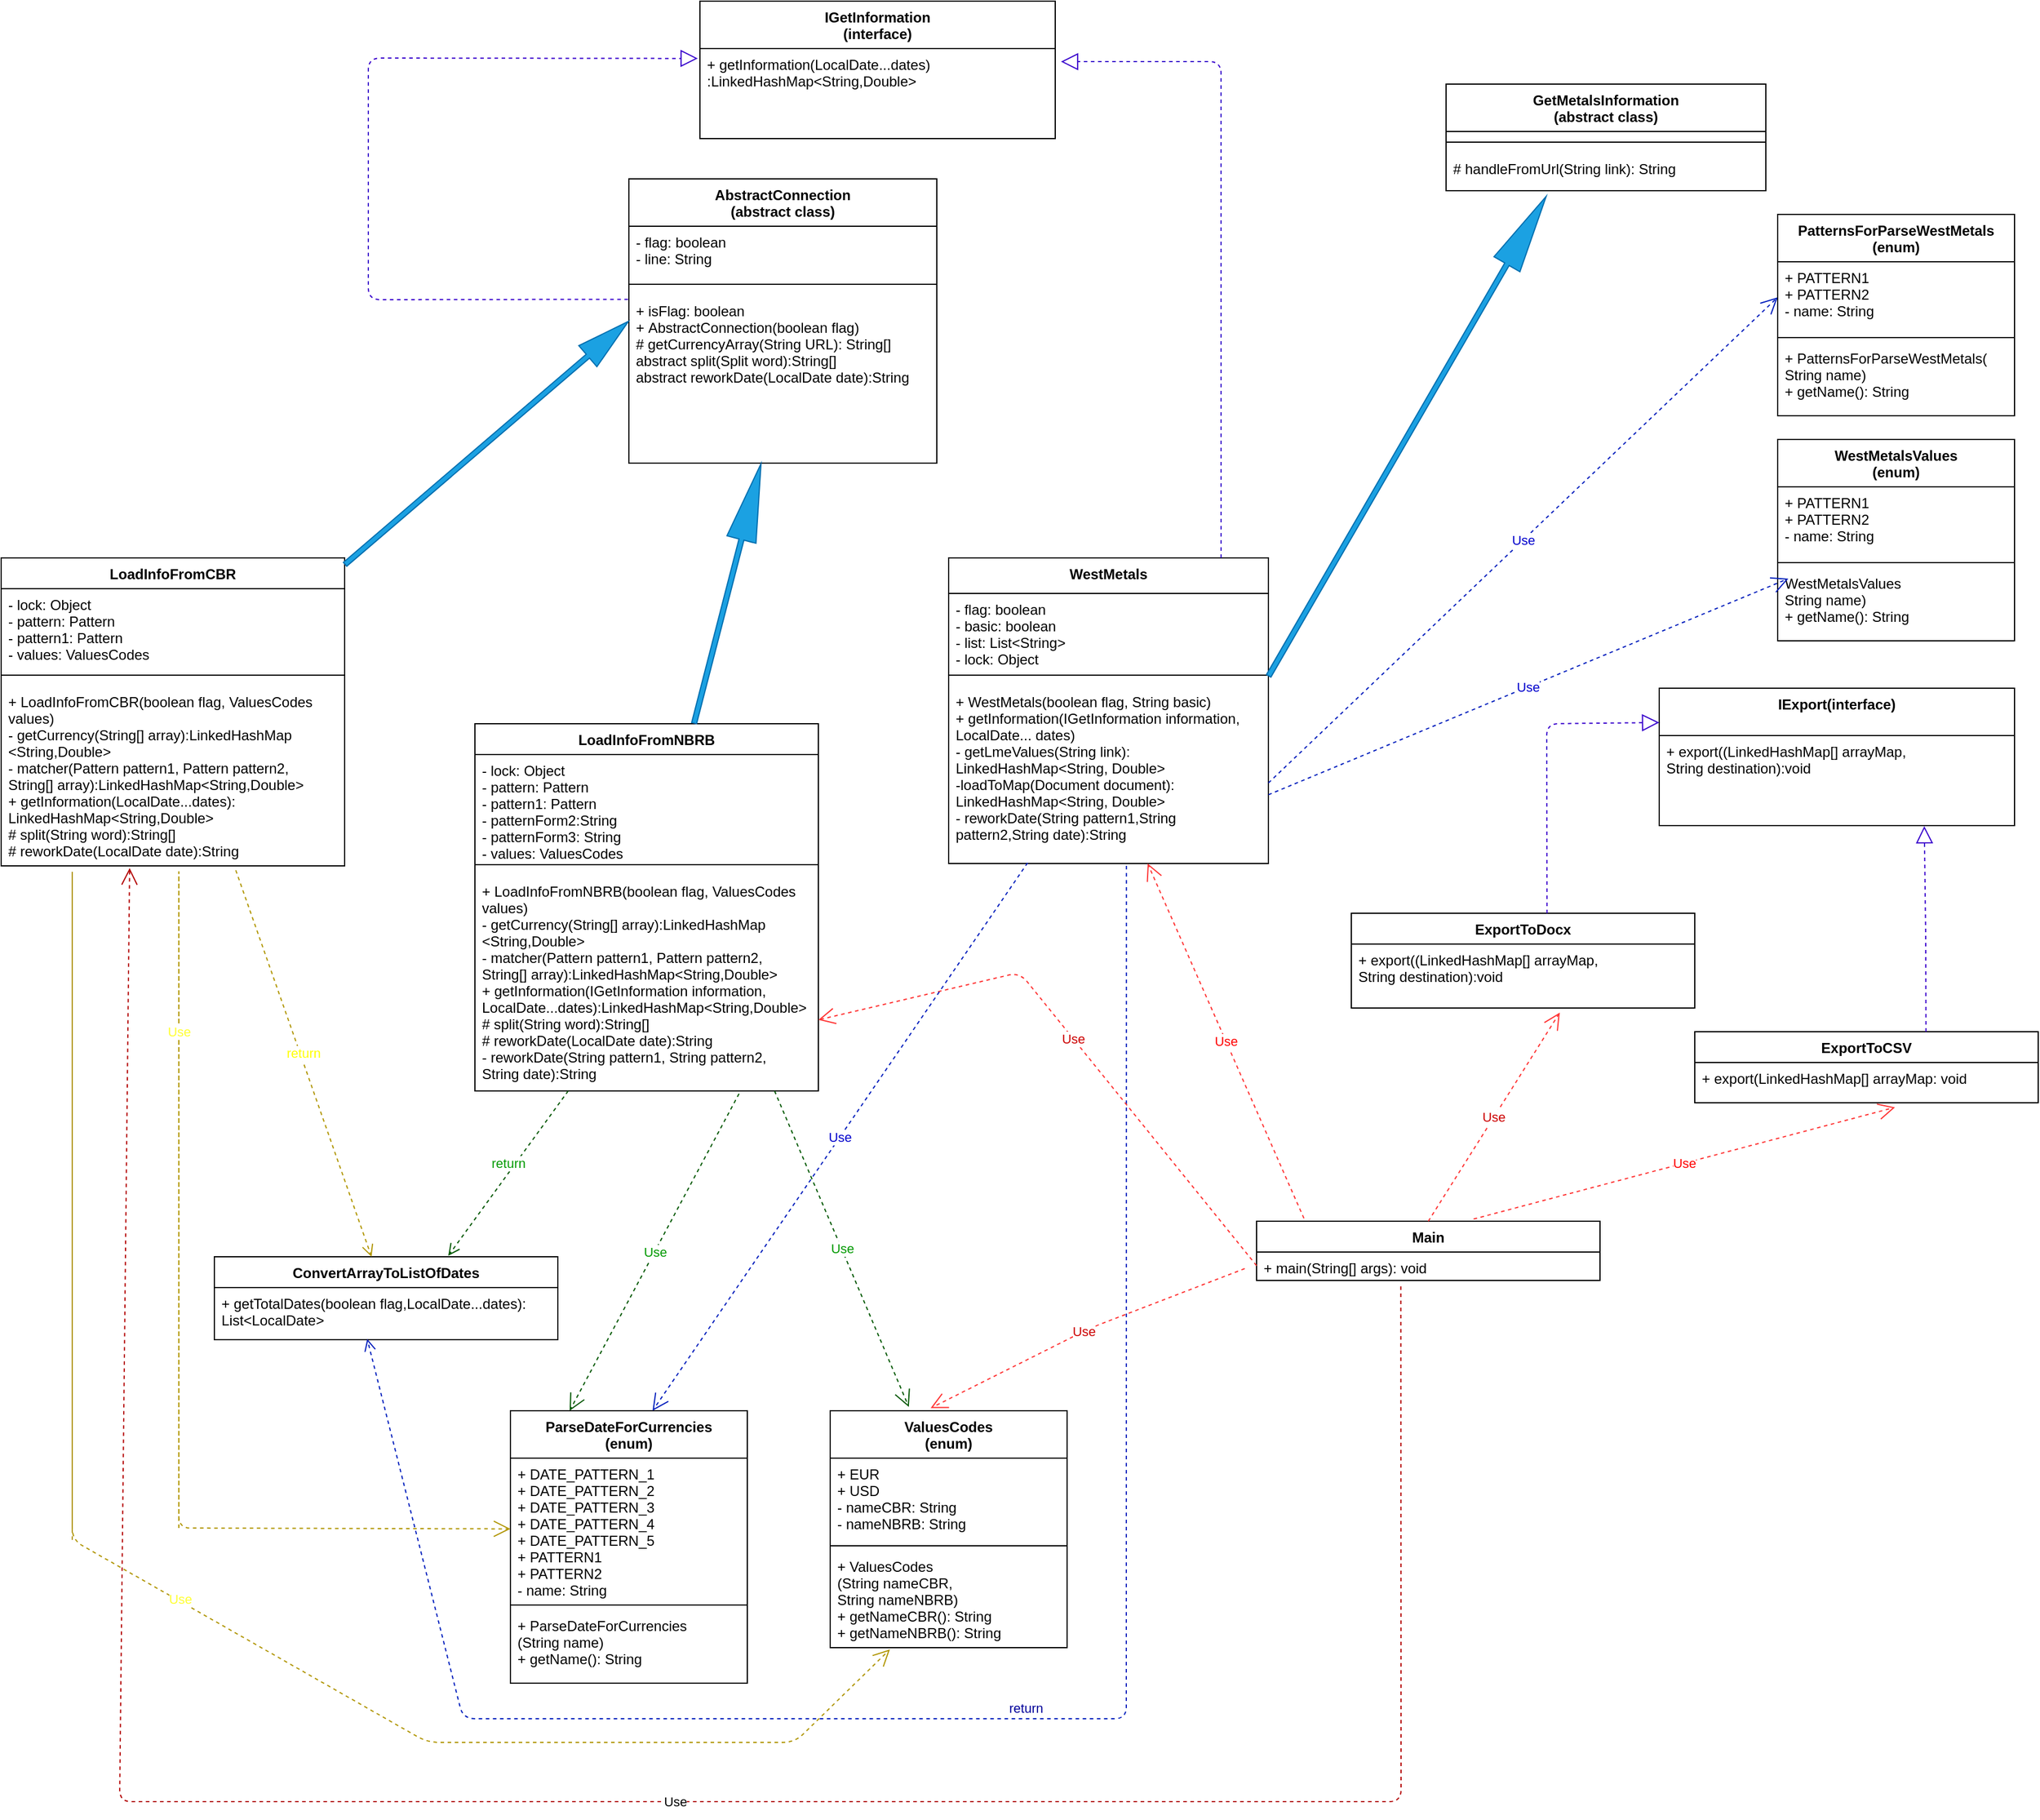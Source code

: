 <mxfile version="14.1.2" type="github">
  <diagram id="C5RBs43oDa-KdzZeNtuy" name="Page-1">
    <mxGraphModel dx="2966" dy="1566" grid="1" gridSize="10" guides="1" tooltips="1" connect="1" arrows="1" fold="1" page="1" pageScale="1" pageWidth="2336" pageHeight="1654" math="0" shadow="0">
      <root>
        <mxCell id="WIyWlLk6GJQsqaUBKTNV-0" />
        <mxCell id="WIyWlLk6GJQsqaUBKTNV-1" parent="WIyWlLk6GJQsqaUBKTNV-0" />
        <mxCell id="CNIMvo6aaIRVUeu3jZsD-0" value="AbstractConnection&#xa;(abstract class)" style="swimlane;fontStyle=1;align=center;verticalAlign=top;childLayout=stackLayout;horizontal=1;startSize=40;horizontalStack=0;resizeParent=1;resizeParentMax=0;resizeLast=0;collapsible=1;marginBottom=0;" parent="WIyWlLk6GJQsqaUBKTNV-1" vertex="1">
          <mxGeometry x="620" y="180" width="260" height="240" as="geometry" />
        </mxCell>
        <mxCell id="CNIMvo6aaIRVUeu3jZsD-1" value="- flag: boolean&#xa;- line: String" style="text;strokeColor=none;fillColor=none;align=left;verticalAlign=top;spacingLeft=4;spacingRight=4;overflow=hidden;rotatable=0;points=[[0,0.5],[1,0.5]];portConstraint=eastwest;" parent="CNIMvo6aaIRVUeu3jZsD-0" vertex="1">
          <mxGeometry y="40" width="260" height="40" as="geometry" />
        </mxCell>
        <mxCell id="CNIMvo6aaIRVUeu3jZsD-2" value="" style="line;strokeWidth=1;fillColor=none;align=left;verticalAlign=middle;spacingTop=-1;spacingLeft=3;spacingRight=3;rotatable=0;labelPosition=right;points=[];portConstraint=eastwest;" parent="CNIMvo6aaIRVUeu3jZsD-0" vertex="1">
          <mxGeometry y="80" width="260" height="18" as="geometry" />
        </mxCell>
        <mxCell id="CNIMvo6aaIRVUeu3jZsD-3" value="+ isFlag: boolean&#xa;+ AbstractConnection(boolean flag)&#xa;# getCurrencyArray(String URL): String[]&#xa;abstract split(Split word):String[]&#xa;abstract reworkDate(LocalDate date):String" style="text;strokeColor=none;fillColor=none;align=left;verticalAlign=top;spacingLeft=4;spacingRight=4;overflow=hidden;rotatable=0;points=[[0,0.5],[1,0.5]];portConstraint=eastwest;" parent="CNIMvo6aaIRVUeu3jZsD-0" vertex="1">
          <mxGeometry y="98" width="260" height="142" as="geometry" />
        </mxCell>
        <mxCell id="CNIMvo6aaIRVUeu3jZsD-4" value="LoadInfoFromCBR" style="swimlane;fontStyle=1;align=center;verticalAlign=top;childLayout=stackLayout;horizontal=1;startSize=26;horizontalStack=0;resizeParent=1;resizeParentMax=0;resizeLast=0;collapsible=1;marginBottom=0;labelBackgroundColor=#FFFFFF;" parent="WIyWlLk6GJQsqaUBKTNV-1" vertex="1">
          <mxGeometry x="90" y="500" width="290" height="260" as="geometry" />
        </mxCell>
        <mxCell id="CNIMvo6aaIRVUeu3jZsD-5" value="- lock: Object&#xa;- pattern: Pattern&#xa;- pattern1: Pattern&#xa;- values: ValuesCodes&#xa;" style="text;strokeColor=none;fillColor=none;align=left;verticalAlign=top;spacingLeft=4;spacingRight=4;overflow=hidden;rotatable=0;points=[[0,0.5],[1,0.5]];portConstraint=eastwest;" parent="CNIMvo6aaIRVUeu3jZsD-4" vertex="1">
          <mxGeometry y="26" width="290" height="64" as="geometry" />
        </mxCell>
        <mxCell id="CNIMvo6aaIRVUeu3jZsD-6" value="" style="line;strokeWidth=1;fillColor=none;align=left;verticalAlign=middle;spacingTop=-1;spacingLeft=3;spacingRight=3;rotatable=0;labelPosition=right;points=[];portConstraint=eastwest;" parent="CNIMvo6aaIRVUeu3jZsD-4" vertex="1">
          <mxGeometry y="90" width="290" height="18" as="geometry" />
        </mxCell>
        <mxCell id="CNIMvo6aaIRVUeu3jZsD-7" value="+ LoadInfoFromCBR(boolean flag, ValuesCodes &#xa;values)&#xa;- getCurrency(String[] array):LinkedHashMap&#xa;&lt;String,Double&gt;&#xa;- matcher(Pattern pattern1, Pattern pattern2, &#xa;String[] array):LinkedHashMap&lt;String,Double&gt;&#xa;+ getInformation(LocalDate...dates):&#xa;LinkedHashMap&lt;String,Double&gt;&#xa;# split(String word):String[]&#xa;# reworkDate(LocalDate date):String" style="text;strokeColor=none;fillColor=none;align=left;verticalAlign=top;spacingLeft=4;spacingRight=4;overflow=hidden;rotatable=0;points=[[0,0.5],[1,0.5]];portConstraint=eastwest;" parent="CNIMvo6aaIRVUeu3jZsD-4" vertex="1">
          <mxGeometry y="108" width="290" height="152" as="geometry" />
        </mxCell>
        <mxCell id="CNIMvo6aaIRVUeu3jZsD-8" value="LoadInfoFromNBRB" style="swimlane;fontStyle=1;align=center;verticalAlign=top;childLayout=stackLayout;horizontal=1;startSize=26;horizontalStack=0;resizeParent=1;resizeParentMax=0;resizeLast=0;collapsible=1;marginBottom=0;labelBackgroundColor=#FFFFFF;" parent="WIyWlLk6GJQsqaUBKTNV-1" vertex="1">
          <mxGeometry x="490" y="640" width="290" height="310" as="geometry" />
        </mxCell>
        <mxCell id="CNIMvo6aaIRVUeu3jZsD-9" value="- lock: Object&#xa;- pattern: Pattern&#xa;- pattern1: Pattern&#xa;- patternForm2:String&#xa;- patternForm3: String&#xa;- values: ValuesCodes&#xa;" style="text;strokeColor=none;fillColor=none;align=left;verticalAlign=top;spacingLeft=4;spacingRight=4;overflow=hidden;rotatable=0;points=[[0,0.5],[1,0.5]];portConstraint=eastwest;" parent="CNIMvo6aaIRVUeu3jZsD-8" vertex="1">
          <mxGeometry y="26" width="290" height="84" as="geometry" />
        </mxCell>
        <mxCell id="CNIMvo6aaIRVUeu3jZsD-10" value="" style="line;strokeWidth=1;fillColor=none;align=left;verticalAlign=middle;spacingTop=-1;spacingLeft=3;spacingRight=3;rotatable=0;labelPosition=right;points=[];portConstraint=eastwest;" parent="CNIMvo6aaIRVUeu3jZsD-8" vertex="1">
          <mxGeometry y="110" width="290" height="18" as="geometry" />
        </mxCell>
        <mxCell id="CNIMvo6aaIRVUeu3jZsD-11" value="+ LoadInfoFromNBRB(boolean flag, ValuesCodes &#xa;values)&#xa;- getCurrency(String[] array):LinkedHashMap&#xa;&lt;String,Double&gt;&#xa;- matcher(Pattern pattern1, Pattern pattern2, &#xa;String[] array):LinkedHashMap&lt;String,Double&gt;&#xa;+ getInformation(IGetInformation information, &#xa;LocalDate...dates):LinkedHashMap&lt;String,Double&gt;&#xa;# split(String word):String[]&#xa;# reworkDate(LocalDate date):String&#xa;- reworkDate(String pattern1, String pattern2, &#xa;String date):String" style="text;strokeColor=none;fillColor=none;align=left;verticalAlign=top;spacingLeft=4;spacingRight=4;overflow=hidden;rotatable=0;points=[[0,0.5],[1,0.5]];portConstraint=eastwest;" parent="CNIMvo6aaIRVUeu3jZsD-8" vertex="1">
          <mxGeometry y="128" width="290" height="182" as="geometry" />
        </mxCell>
        <mxCell id="CNIMvo6aaIRVUeu3jZsD-13" value="IGetInformation&#xa;(interface)" style="swimlane;fontStyle=1;align=center;verticalAlign=top;childLayout=stackLayout;horizontal=1;startSize=40;horizontalStack=0;resizeParent=1;resizeParentMax=0;resizeLast=0;collapsible=1;marginBottom=0;labelBackgroundColor=#FFFFFF;fontColor=#000000;" parent="WIyWlLk6GJQsqaUBKTNV-1" vertex="1">
          <mxGeometry x="680" y="30" width="300" height="116" as="geometry" />
        </mxCell>
        <mxCell id="CNIMvo6aaIRVUeu3jZsD-16" value="+ getInformation(LocalDate...dates)&#xa;:LinkedHashMap&lt;String,Double&gt;" style="text;strokeColor=none;fillColor=none;align=left;verticalAlign=top;spacingLeft=4;spacingRight=4;overflow=hidden;rotatable=0;points=[[0,0.5],[1,0.5]];portConstraint=eastwest;" parent="CNIMvo6aaIRVUeu3jZsD-13" vertex="1">
          <mxGeometry y="40" width="300" height="76" as="geometry" />
        </mxCell>
        <mxCell id="CNIMvo6aaIRVUeu3jZsD-19" value="ConvertArrayToListOfDates" style="swimlane;fontStyle=1;align=center;verticalAlign=top;childLayout=stackLayout;horizontal=1;startSize=26;horizontalStack=0;resizeParent=1;resizeParentMax=0;resizeLast=0;collapsible=1;marginBottom=0;labelBackgroundColor=#FFFFFF;" parent="WIyWlLk6GJQsqaUBKTNV-1" vertex="1">
          <mxGeometry x="270" y="1090" width="290" height="70" as="geometry" />
        </mxCell>
        <mxCell id="CNIMvo6aaIRVUeu3jZsD-22" value="+ getTotalDates(boolean flag,LocalDate...dates):&#xa;List&lt;LocalDate&gt;" style="text;strokeColor=none;fillColor=none;align=left;verticalAlign=top;spacingLeft=4;spacingRight=4;overflow=hidden;rotatable=0;points=[[0,0.5],[1,0.5]];portConstraint=eastwest;" parent="CNIMvo6aaIRVUeu3jZsD-19" vertex="1">
          <mxGeometry y="26" width="290" height="44" as="geometry" />
        </mxCell>
        <mxCell id="CNIMvo6aaIRVUeu3jZsD-31" value="ParseDateForCurrencies&#xa;(enum)" style="swimlane;fontStyle=1;align=center;verticalAlign=top;childLayout=stackLayout;horizontal=1;startSize=40;horizontalStack=0;resizeParent=1;resizeParentMax=0;resizeLast=0;collapsible=1;marginBottom=0;labelBackgroundColor=#FFFFFF;fontColor=#000000;" parent="WIyWlLk6GJQsqaUBKTNV-1" vertex="1">
          <mxGeometry x="520" y="1220" width="200" height="230" as="geometry" />
        </mxCell>
        <mxCell id="CNIMvo6aaIRVUeu3jZsD-32" value="+ DATE_PATTERN_1&#xa;+ DATE_PATTERN_2&#xa;+ DATE_PATTERN_3&#xa;+ DATE_PATTERN_4&#xa;+ DATE_PATTERN_5&#xa;+ PATTERN1&#xa;+ PATTERN2&#xa;- name: String" style="text;strokeColor=none;fillColor=none;align=left;verticalAlign=top;spacingLeft=4;spacingRight=4;overflow=hidden;rotatable=0;points=[[0,0.5],[1,0.5]];portConstraint=eastwest;" parent="CNIMvo6aaIRVUeu3jZsD-31" vertex="1">
          <mxGeometry y="40" width="200" height="120" as="geometry" />
        </mxCell>
        <mxCell id="CNIMvo6aaIRVUeu3jZsD-33" value="" style="line;strokeWidth=1;fillColor=none;align=left;verticalAlign=middle;spacingTop=-1;spacingLeft=3;spacingRight=3;rotatable=0;labelPosition=right;points=[];portConstraint=eastwest;" parent="CNIMvo6aaIRVUeu3jZsD-31" vertex="1">
          <mxGeometry y="160" width="200" height="8" as="geometry" />
        </mxCell>
        <mxCell id="CNIMvo6aaIRVUeu3jZsD-34" value="+ ParseDateForCurrencies&#xa;(String name)&#xa;+ getName(): String" style="text;strokeColor=none;fillColor=none;align=left;verticalAlign=top;spacingLeft=4;spacingRight=4;overflow=hidden;rotatable=0;points=[[0,0.5],[1,0.5]];portConstraint=eastwest;" parent="CNIMvo6aaIRVUeu3jZsD-31" vertex="1">
          <mxGeometry y="168" width="200" height="62" as="geometry" />
        </mxCell>
        <mxCell id="CNIMvo6aaIRVUeu3jZsD-35" value="ExportToCSV" style="swimlane;fontStyle=1;align=center;verticalAlign=top;childLayout=stackLayout;horizontal=1;startSize=26;horizontalStack=0;resizeParent=1;resizeParentMax=0;resizeLast=0;collapsible=1;marginBottom=0;labelBackgroundColor=#FFFFFF;" parent="WIyWlLk6GJQsqaUBKTNV-1" vertex="1">
          <mxGeometry x="1520" y="900" width="290" height="60" as="geometry" />
        </mxCell>
        <mxCell id="CNIMvo6aaIRVUeu3jZsD-38" value="+ export(LinkedHashMap[] arrayMap: void&#xa;&#xa;" style="text;strokeColor=none;fillColor=none;align=left;verticalAlign=top;spacingLeft=4;spacingRight=4;overflow=hidden;rotatable=0;points=[[0,0.5],[1,0.5]];portConstraint=eastwest;" parent="CNIMvo6aaIRVUeu3jZsD-35" vertex="1">
          <mxGeometry y="26" width="290" height="34" as="geometry" />
        </mxCell>
        <mxCell id="CNIMvo6aaIRVUeu3jZsD-39" value="ExportToDocx" style="swimlane;fontStyle=1;align=center;verticalAlign=top;childLayout=stackLayout;horizontal=1;startSize=26;horizontalStack=0;resizeParent=1;resizeParentMax=0;resizeLast=0;collapsible=1;marginBottom=0;labelBackgroundColor=#FFFFFF;" parent="WIyWlLk6GJQsqaUBKTNV-1" vertex="1">
          <mxGeometry x="1230" y="800" width="290" height="80" as="geometry" />
        </mxCell>
        <mxCell id="CNIMvo6aaIRVUeu3jZsD-40" value="+ export((LinkedHashMap[] arrayMap,&#xa;String destination):void" style="text;strokeColor=none;fillColor=none;align=left;verticalAlign=top;spacingLeft=4;spacingRight=4;overflow=hidden;rotatable=0;points=[[0,0.5],[1,0.5]];portConstraint=eastwest;" parent="CNIMvo6aaIRVUeu3jZsD-39" vertex="1">
          <mxGeometry y="26" width="290" height="54" as="geometry" />
        </mxCell>
        <mxCell id="CNIMvo6aaIRVUeu3jZsD-45" value="WestMetals" style="swimlane;fontStyle=1;align=center;verticalAlign=top;childLayout=stackLayout;horizontal=1;startSize=30;horizontalStack=0;resizeParent=1;resizeParentMax=0;resizeLast=0;collapsible=1;marginBottom=0;" parent="WIyWlLk6GJQsqaUBKTNV-1" vertex="1">
          <mxGeometry x="890" y="500" width="270" height="258" as="geometry" />
        </mxCell>
        <mxCell id="CNIMvo6aaIRVUeu3jZsD-46" value="- flag: boolean&#xa;- basic: boolean&#xa;- list: List&lt;String&gt;&#xa;- lock: Object&#xa;" style="text;strokeColor=none;fillColor=none;align=left;verticalAlign=top;spacingLeft=4;spacingRight=4;overflow=hidden;rotatable=0;points=[[0,0.5],[1,0.5]];portConstraint=eastwest;" parent="CNIMvo6aaIRVUeu3jZsD-45" vertex="1">
          <mxGeometry y="30" width="270" height="60" as="geometry" />
        </mxCell>
        <mxCell id="CNIMvo6aaIRVUeu3jZsD-47" value="" style="line;strokeWidth=1;fillColor=none;align=left;verticalAlign=middle;spacingTop=-1;spacingLeft=3;spacingRight=3;rotatable=0;labelPosition=right;points=[];portConstraint=eastwest;" parent="CNIMvo6aaIRVUeu3jZsD-45" vertex="1">
          <mxGeometry y="90" width="270" height="18" as="geometry" />
        </mxCell>
        <mxCell id="CNIMvo6aaIRVUeu3jZsD-48" value="+ WestMetals(boolean flag, String basic)&#xa;+ getInformation(IGetInformation information, &#xa;LocalDate... dates)&#xa;- getLmeValues(String link):&#xa;LinkedHashMap&lt;String, Double&gt;&#xa;-loadToMap(Document document):&#xa;LinkedHashMap&lt;String, Double&gt;&#xa;- reworkDate(String pattern1,String &#xa;pattern2,String date):String" style="text;strokeColor=none;fillColor=none;align=left;verticalAlign=top;spacingLeft=4;spacingRight=4;overflow=hidden;rotatable=0;points=[[0,0.5],[1,0.5]];portConstraint=eastwest;" parent="CNIMvo6aaIRVUeu3jZsD-45" vertex="1">
          <mxGeometry y="108" width="270" height="150" as="geometry" />
        </mxCell>
        <mxCell id="CNIMvo6aaIRVUeu3jZsD-49" value="Main" style="swimlane;fontStyle=1;align=center;verticalAlign=top;childLayout=stackLayout;horizontal=1;startSize=26;horizontalStack=0;resizeParent=1;resizeParentMax=0;resizeLast=0;collapsible=1;marginBottom=0;labelBackgroundColor=#FFFFFF;" parent="WIyWlLk6GJQsqaUBKTNV-1" vertex="1">
          <mxGeometry x="1150" y="1060" width="290" height="50" as="geometry">
            <mxRectangle x="1160" y="710" width="60" height="26" as="alternateBounds" />
          </mxGeometry>
        </mxCell>
        <mxCell id="CNIMvo6aaIRVUeu3jZsD-50" value="+ main(String[] args): void&#xa;&#xa;" style="text;strokeColor=none;fillColor=none;align=left;verticalAlign=top;spacingLeft=4;spacingRight=4;overflow=hidden;rotatable=0;points=[[0,0.5],[1,0.5]];portConstraint=eastwest;" parent="CNIMvo6aaIRVUeu3jZsD-49" vertex="1">
          <mxGeometry y="26" width="290" height="24" as="geometry" />
        </mxCell>
        <mxCell id="CNIMvo6aaIRVUeu3jZsD-52" value="" style="endArrow=block;dashed=1;endFill=0;endSize=12;html=1;fontColor=#000000;entryX=1.016;entryY=0.145;entryDx=0;entryDy=0;entryPerimeter=0;exitX=0.852;exitY=0;exitDx=0;exitDy=0;exitPerimeter=0;fillColor=#6a00ff;strokeColor=#3700CC;" parent="WIyWlLk6GJQsqaUBKTNV-1" source="CNIMvo6aaIRVUeu3jZsD-45" target="CNIMvo6aaIRVUeu3jZsD-16" edge="1">
          <mxGeometry width="160" relative="1" as="geometry">
            <mxPoint x="630" y="304" as="sourcePoint" />
            <mxPoint x="790" y="304" as="targetPoint" />
            <Array as="points">
              <mxPoint x="1120" y="81" />
            </Array>
          </mxGeometry>
        </mxCell>
        <mxCell id="CNIMvo6aaIRVUeu3jZsD-60" value="" style="shape=flexArrow;endArrow=classic;html=1;strokeColor=#006EAF;fontColor=#000000;strokeWidth=1;endSize=14.714;rounded=0;shadow=0;sketch=0;width=4.286;endWidth=18.163;entryX=0;entryY=0.5;entryDx=0;entryDy=0;fillColor=#1ba1e2;" parent="WIyWlLk6GJQsqaUBKTNV-1" source="CNIMvo6aaIRVUeu3jZsD-4" target="CNIMvo6aaIRVUeu3jZsD-0" edge="1">
          <mxGeometry width="50" height="50" relative="1" as="geometry">
            <mxPoint x="347.6" y="501.9" as="sourcePoint" />
            <mxPoint x="10" y="550" as="targetPoint" />
          </mxGeometry>
        </mxCell>
        <mxCell id="CNIMvo6aaIRVUeu3jZsD-61" value="return" style="html=1;verticalAlign=bottom;endArrow=open;dashed=1;endSize=8;shadow=0;strokeColor=#005700;strokeWidth=1;entryX=0.681;entryY=-0.012;entryDx=0;entryDy=0;entryPerimeter=0;fillColor=#008a00;fontColor=#009900;" parent="WIyWlLk6GJQsqaUBKTNV-1" source="CNIMvo6aaIRVUeu3jZsD-11" target="CNIMvo6aaIRVUeu3jZsD-19" edge="1">
          <mxGeometry relative="1" as="geometry">
            <mxPoint x="760" y="740" as="sourcePoint" />
            <mxPoint x="770" y="810" as="targetPoint" />
          </mxGeometry>
        </mxCell>
        <mxCell id="CNIMvo6aaIRVUeu3jZsD-69" value="Use" style="endArrow=open;endSize=12;dashed=1;html=1;shadow=0;strokeColor=#001DBC;strokeWidth=1;entryX=0;entryY=0.5;entryDx=0;entryDy=0;fillColor=#0050ef;fontColor=#0000CC;" parent="WIyWlLk6GJQsqaUBKTNV-1" target="6wGe9pjqTLlq7Jo_1dCh-10" edge="1">
          <mxGeometry width="160" relative="1" as="geometry">
            <mxPoint x="1160" y="690" as="sourcePoint" />
            <mxPoint x="1390" y="830" as="targetPoint" />
          </mxGeometry>
        </mxCell>
        <mxCell id="CNIMvo6aaIRVUeu3jZsD-73" value="Use" style="endArrow=open;endSize=12;dashed=1;html=1;shadow=0;strokeWidth=1;entryX=0.607;entryY=1.071;entryDx=0;entryDy=0;entryPerimeter=0;exitX=0.5;exitY=0;exitDx=0;exitDy=0;strokeColor=#FF3333;fontColor=#CC0000;" parent="WIyWlLk6GJQsqaUBKTNV-1" source="CNIMvo6aaIRVUeu3jZsD-49" target="CNIMvo6aaIRVUeu3jZsD-40" edge="1">
          <mxGeometry width="160" relative="1" as="geometry">
            <mxPoint x="1700" y="530" as="sourcePoint" />
            <mxPoint x="1800" y="400" as="targetPoint" />
          </mxGeometry>
        </mxCell>
        <mxCell id="CNIMvo6aaIRVUeu3jZsD-74" value="Use" style="endArrow=open;endSize=12;dashed=1;html=1;shadow=0;strokeWidth=1;entryX=0.583;entryY=1.113;entryDx=0;entryDy=0;entryPerimeter=0;exitX=0.632;exitY=-0.037;exitDx=0;exitDy=0;exitPerimeter=0;strokeColor=#FF3333;fontColor=#FF0000;" parent="WIyWlLk6GJQsqaUBKTNV-1" source="CNIMvo6aaIRVUeu3jZsD-49" target="CNIMvo6aaIRVUeu3jZsD-38" edge="1">
          <mxGeometry width="160" relative="1" as="geometry">
            <mxPoint x="1760" y="370" as="sourcePoint" />
            <mxPoint x="1920" y="370" as="targetPoint" />
          </mxGeometry>
        </mxCell>
        <mxCell id="CNIMvo6aaIRVUeu3jZsD-78" value="" style="shape=flexArrow;endArrow=classic;html=1;strokeColor=#006EAF;strokeWidth=1;endSize=21.7;rounded=0;shadow=0;sketch=0;width=4.286;fontColor=#D4E1F5;fillColor=#1ba1e2;" parent="WIyWlLk6GJQsqaUBKTNV-1" source="CNIMvo6aaIRVUeu3jZsD-8" target="CNIMvo6aaIRVUeu3jZsD-3" edge="1">
          <mxGeometry width="50" height="50" relative="1" as="geometry">
            <mxPoint x="690" y="640" as="sourcePoint" />
            <mxPoint x="571" y="494" as="targetPoint" />
          </mxGeometry>
        </mxCell>
        <mxCell id="CNIMvo6aaIRVUeu3jZsD-80" value="" style="endArrow=block;dashed=1;endFill=0;endSize=12;html=1;fontColor=#000000;entryX=-0.006;entryY=0.11;entryDx=0;entryDy=0;entryPerimeter=0;fillColor=#6a00ff;strokeColor=#3700CC;exitX=-0.003;exitY=0.026;exitDx=0;exitDy=0;exitPerimeter=0;" parent="WIyWlLk6GJQsqaUBKTNV-1" source="CNIMvo6aaIRVUeu3jZsD-3" target="CNIMvo6aaIRVUeu3jZsD-16" edge="1">
          <mxGeometry width="160" relative="1" as="geometry">
            <mxPoint x="570" y="240" as="sourcePoint" />
            <mxPoint x="900" y="140" as="targetPoint" />
            <Array as="points">
              <mxPoint x="400" y="282" />
              <mxPoint x="400" y="260" />
              <mxPoint x="400" y="78" />
            </Array>
          </mxGeometry>
        </mxCell>
        <mxCell id="CNIMvo6aaIRVUeu3jZsD-81" value="return" style="html=1;verticalAlign=bottom;endArrow=open;dashed=1;endSize=8;shadow=0;strokeColor=#B09500;strokeWidth=1;exitX=0.683;exitY=1.024;exitDx=0;exitDy=0;exitPerimeter=0;fillColor=#e3c800;fontColor=#FFFF00;" parent="WIyWlLk6GJQsqaUBKTNV-1" source="CNIMvo6aaIRVUeu3jZsD-7" edge="1" target="CNIMvo6aaIRVUeu3jZsD-19">
          <mxGeometry relative="1" as="geometry">
            <mxPoint x="441.929" y="941.8" as="sourcePoint" />
            <mxPoint x="380.0" y="1150.0" as="targetPoint" />
          </mxGeometry>
        </mxCell>
        <mxCell id="CNIMvo6aaIRVUeu3jZsD-82" value="return" style="html=1;verticalAlign=bottom;endArrow=open;dashed=1;endSize=8;shadow=0;strokeWidth=1;exitX=0.556;exitY=1.013;exitDx=0;exitDy=0;exitPerimeter=0;entryX=0.445;entryY=0.986;entryDx=0;entryDy=0;entryPerimeter=0;strokeColor=#001DBC;fillColor=#0050ef;fontColor=#000099;" parent="WIyWlLk6GJQsqaUBKTNV-1" source="CNIMvo6aaIRVUeu3jZsD-48" target="CNIMvo6aaIRVUeu3jZsD-22" edge="1">
          <mxGeometry relative="1" as="geometry">
            <mxPoint x="1090" y="809.998" as="sourcePoint" />
            <mxPoint x="450" y="1480" as="targetPoint" />
            <Array as="points">
              <mxPoint x="1040" y="1480" />
              <mxPoint x="480" y="1480" />
            </Array>
          </mxGeometry>
        </mxCell>
        <mxCell id="CNIMvo6aaIRVUeu3jZsD-83" value="Use" style="endArrow=open;endSize=12;dashed=1;html=1;shadow=0;strokeColor=#005700;strokeWidth=1;exitX=0.769;exitY=1.013;exitDx=0;exitDy=0;exitPerimeter=0;entryX=0.25;entryY=0;entryDx=0;entryDy=0;fillColor=#008a00;fontColor=#009900;" parent="WIyWlLk6GJQsqaUBKTNV-1" source="CNIMvo6aaIRVUeu3jZsD-11" target="CNIMvo6aaIRVUeu3jZsD-31" edge="1">
          <mxGeometry width="160" relative="1" as="geometry">
            <mxPoint x="925.1" y="763.36" as="sourcePoint" />
            <mxPoint x="710.0" y="1150.0" as="targetPoint" />
          </mxGeometry>
        </mxCell>
        <mxCell id="CNIMvo6aaIRVUeu3jZsD-84" value="Use" style="endArrow=open;endSize=12;dashed=1;html=1;shadow=0;strokeColor=#B09500;strokeWidth=1;fillColor=#e3c800;fontColor=#FFFF33;" parent="WIyWlLk6GJQsqaUBKTNV-1" edge="1" target="CNIMvo6aaIRVUeu3jZsD-32">
          <mxGeometry width="160" relative="1" as="geometry">
            <mxPoint x="240" y="1319" as="sourcePoint" />
            <mxPoint x="710" y="1319" as="targetPoint" />
            <Array as="points">
              <mxPoint x="240" y="760" />
              <mxPoint x="240" y="1319" />
            </Array>
          </mxGeometry>
        </mxCell>
        <mxCell id="CNIMvo6aaIRVUeu3jZsD-85" value="Use" style="endArrow=open;endSize=12;dashed=1;html=1;shadow=0;strokeWidth=1;exitX=0.5;exitY=0;exitDx=0;exitDy=0;strokeColor=#FF3333;fontColor=#FF0000;" parent="WIyWlLk6GJQsqaUBKTNV-1" target="CNIMvo6aaIRVUeu3jZsD-48" edge="1">
          <mxGeometry width="160" relative="1" as="geometry">
            <mxPoint x="1190" y="1057.59" as="sourcePoint" />
            <mxPoint x="1301.03" y="860.004" as="targetPoint" />
          </mxGeometry>
        </mxCell>
        <mxCell id="CNIMvo6aaIRVUeu3jZsD-86" value="Use" style="endArrow=open;endSize=12;dashed=1;html=1;shadow=0;strokeWidth=1;fontColor=#000000;exitX=0.42;exitY=1.208;exitDx=0;exitDy=0;exitPerimeter=0;entryX=0.374;entryY=1.012;entryDx=0;entryDy=0;entryPerimeter=0;strokeColor=#B20000;fillColor=#e51400;" parent="WIyWlLk6GJQsqaUBKTNV-1" source="CNIMvo6aaIRVUeu3jZsD-50" target="CNIMvo6aaIRVUeu3jZsD-7" edge="1">
          <mxGeometry x="-0.091" width="160" relative="1" as="geometry">
            <mxPoint x="1261.96" y="1469.59" as="sourcePoint" />
            <mxPoint x="170" y="1550" as="targetPoint" />
            <Array as="points">
              <mxPoint x="1272" y="1550" />
              <mxPoint x="190" y="1550" />
            </Array>
            <mxPoint x="-1" as="offset" />
          </mxGeometry>
        </mxCell>
        <mxCell id="CNIMvo6aaIRVUeu3jZsD-87" value="Use" style="endArrow=open;endSize=12;dashed=1;html=1;shadow=0;strokeWidth=1;exitX=0;exitY=0.75;exitDx=0;exitDy=0;strokeColor=#FF3333;fontColor=#CC0000;" parent="WIyWlLk6GJQsqaUBKTNV-1" source="CNIMvo6aaIRVUeu3jZsD-49" edge="1">
          <mxGeometry width="160" relative="1" as="geometry">
            <mxPoint x="911.96" y="1189.59" as="sourcePoint" />
            <mxPoint x="779.996" y="890" as="targetPoint" />
            <Array as="points">
              <mxPoint x="950" y="850" />
            </Array>
          </mxGeometry>
        </mxCell>
        <mxCell id="6wGe9pjqTLlq7Jo_1dCh-0" value="IExport(interface)" style="swimlane;fontStyle=1;align=center;verticalAlign=top;childLayout=stackLayout;horizontal=1;startSize=40;horizontalStack=0;resizeParent=1;resizeParentMax=0;resizeLast=0;collapsible=1;marginBottom=0;labelBackgroundColor=#FFFFFF;fontColor=#000000;" vertex="1" parent="WIyWlLk6GJQsqaUBKTNV-1">
          <mxGeometry x="1490" y="610" width="300" height="116" as="geometry" />
        </mxCell>
        <mxCell id="6wGe9pjqTLlq7Jo_1dCh-1" value="+ export((LinkedHashMap[] arrayMap,&#xa;String destination):void" style="text;strokeColor=none;fillColor=none;align=left;verticalAlign=top;spacingLeft=4;spacingRight=4;overflow=hidden;rotatable=0;points=[[0,0.5],[1,0.5]];portConstraint=eastwest;" vertex="1" parent="6wGe9pjqTLlq7Jo_1dCh-0">
          <mxGeometry y="40" width="300" height="76" as="geometry" />
        </mxCell>
        <mxCell id="6wGe9pjqTLlq7Jo_1dCh-2" value="" style="endArrow=block;dashed=1;endFill=0;endSize=12;html=1;fontColor=#000000;entryX=0;entryY=0.25;entryDx=0;entryDy=0;exitX=0.852;exitY=0;exitDx=0;exitDy=0;exitPerimeter=0;fillColor=#6a00ff;strokeColor=#3700CC;" edge="1" parent="WIyWlLk6GJQsqaUBKTNV-1" target="6wGe9pjqTLlq7Jo_1dCh-0">
          <mxGeometry width="160" relative="1" as="geometry">
            <mxPoint x="1395.24" y="800" as="sourcePoint" />
            <mxPoint x="1260.0" y="381.02" as="targetPoint" />
            <Array as="points">
              <mxPoint x="1395" y="640" />
            </Array>
          </mxGeometry>
        </mxCell>
        <mxCell id="6wGe9pjqTLlq7Jo_1dCh-3" value="" style="endArrow=block;dashed=1;endFill=0;endSize=12;html=1;fontColor=#000000;exitX=0.852;exitY=0;exitDx=0;exitDy=0;exitPerimeter=0;fillColor=#6a00ff;strokeColor=#3700CC;entryX=0.746;entryY=1.006;entryDx=0;entryDy=0;entryPerimeter=0;" edge="1" parent="WIyWlLk6GJQsqaUBKTNV-1" target="6wGe9pjqTLlq7Jo_1dCh-1">
          <mxGeometry width="160" relative="1" as="geometry">
            <mxPoint x="1715.24" y="900" as="sourcePoint" />
            <mxPoint x="1720" y="732" as="targetPoint" />
            <Array as="points">
              <mxPoint x="1715" y="820" />
            </Array>
          </mxGeometry>
        </mxCell>
        <mxCell id="6wGe9pjqTLlq7Jo_1dCh-4" value="GetMetalsInformation&#xa;(abstract class)" style="swimlane;fontStyle=1;align=center;verticalAlign=top;childLayout=stackLayout;horizontal=1;startSize=40;horizontalStack=0;resizeParent=1;resizeParentMax=0;resizeLast=0;collapsible=1;marginBottom=0;" vertex="1" parent="WIyWlLk6GJQsqaUBKTNV-1">
          <mxGeometry x="1310" y="100" width="270" height="90" as="geometry" />
        </mxCell>
        <mxCell id="6wGe9pjqTLlq7Jo_1dCh-6" value="" style="line;strokeWidth=1;fillColor=none;align=left;verticalAlign=middle;spacingTop=-1;spacingLeft=3;spacingRight=3;rotatable=0;labelPosition=right;points=[];portConstraint=eastwest;" vertex="1" parent="6wGe9pjqTLlq7Jo_1dCh-4">
          <mxGeometry y="40" width="270" height="18" as="geometry" />
        </mxCell>
        <mxCell id="6wGe9pjqTLlq7Jo_1dCh-7" value="# handleFromUrl(String link): String" style="text;strokeColor=none;fillColor=none;align=left;verticalAlign=top;spacingLeft=4;spacingRight=4;overflow=hidden;rotatable=0;points=[[0,0.5],[1,0.5]];portConstraint=eastwest;" vertex="1" parent="6wGe9pjqTLlq7Jo_1dCh-4">
          <mxGeometry y="58" width="270" height="32" as="geometry" />
        </mxCell>
        <mxCell id="6wGe9pjqTLlq7Jo_1dCh-8" value="" style="shape=flexArrow;endArrow=classic;html=1;strokeColor=#006EAF;strokeWidth=1;endSize=21.7;rounded=0;shadow=0;sketch=0;width=4.286;fontColor=#D4E1F5;fillColor=#1ba1e2;entryX=0.314;entryY=1.138;entryDx=0;entryDy=0;entryPerimeter=0;" edge="1" parent="WIyWlLk6GJQsqaUBKTNV-1" target="6wGe9pjqTLlq7Jo_1dCh-7">
          <mxGeometry width="50" height="50" relative="1" as="geometry">
            <mxPoint x="1159.996" y="600" as="sourcePoint" />
            <mxPoint x="1216.723" y="380" as="targetPoint" />
          </mxGeometry>
        </mxCell>
        <mxCell id="6wGe9pjqTLlq7Jo_1dCh-9" value="PatternsForParseWestMetals&#xa;(enum)" style="swimlane;fontStyle=1;align=center;verticalAlign=top;childLayout=stackLayout;horizontal=1;startSize=40;horizontalStack=0;resizeParent=1;resizeParentMax=0;resizeLast=0;collapsible=1;marginBottom=0;labelBackgroundColor=#FFFFFF;fontColor=#000000;" vertex="1" parent="WIyWlLk6GJQsqaUBKTNV-1">
          <mxGeometry x="1590" y="210" width="200" height="170" as="geometry" />
        </mxCell>
        <mxCell id="6wGe9pjqTLlq7Jo_1dCh-10" value="+ PATTERN1&#xa;+ PATTERN2&#xa;- name: String&#xa;" style="text;strokeColor=none;fillColor=none;align=left;verticalAlign=top;spacingLeft=4;spacingRight=4;overflow=hidden;rotatable=0;points=[[0,0.5],[1,0.5]];portConstraint=eastwest;" vertex="1" parent="6wGe9pjqTLlq7Jo_1dCh-9">
          <mxGeometry y="40" width="200" height="60" as="geometry" />
        </mxCell>
        <mxCell id="6wGe9pjqTLlq7Jo_1dCh-11" value="" style="line;strokeWidth=1;fillColor=none;align=left;verticalAlign=middle;spacingTop=-1;spacingLeft=3;spacingRight=3;rotatable=0;labelPosition=right;points=[];portConstraint=eastwest;" vertex="1" parent="6wGe9pjqTLlq7Jo_1dCh-9">
          <mxGeometry y="100" width="200" height="8" as="geometry" />
        </mxCell>
        <mxCell id="6wGe9pjqTLlq7Jo_1dCh-12" value="+ PatternsForParseWestMetals(&#xa;String name)&#xa;+ getName(): String" style="text;strokeColor=none;fillColor=none;align=left;verticalAlign=top;spacingLeft=4;spacingRight=4;overflow=hidden;rotatable=0;points=[[0,0.5],[1,0.5]];portConstraint=eastwest;" vertex="1" parent="6wGe9pjqTLlq7Jo_1dCh-9">
          <mxGeometry y="108" width="200" height="62" as="geometry" />
        </mxCell>
        <mxCell id="6wGe9pjqTLlq7Jo_1dCh-13" value="WestMetalsValues&#xa;(enum)" style="swimlane;fontStyle=1;align=center;verticalAlign=top;childLayout=stackLayout;horizontal=1;startSize=40;horizontalStack=0;resizeParent=1;resizeParentMax=0;resizeLast=0;collapsible=1;marginBottom=0;labelBackgroundColor=#FFFFFF;fontColor=#000000;" vertex="1" parent="WIyWlLk6GJQsqaUBKTNV-1">
          <mxGeometry x="1590" y="400" width="200" height="170" as="geometry" />
        </mxCell>
        <mxCell id="6wGe9pjqTLlq7Jo_1dCh-14" value="+ PATTERN1&#xa;+ PATTERN2&#xa;- name: String&#xa;" style="text;strokeColor=none;fillColor=none;align=left;verticalAlign=top;spacingLeft=4;spacingRight=4;overflow=hidden;rotatable=0;points=[[0,0.5],[1,0.5]];portConstraint=eastwest;" vertex="1" parent="6wGe9pjqTLlq7Jo_1dCh-13">
          <mxGeometry y="40" width="200" height="60" as="geometry" />
        </mxCell>
        <mxCell id="6wGe9pjqTLlq7Jo_1dCh-15" value="" style="line;strokeWidth=1;fillColor=none;align=left;verticalAlign=middle;spacingTop=-1;spacingLeft=3;spacingRight=3;rotatable=0;labelPosition=right;points=[];portConstraint=eastwest;" vertex="1" parent="6wGe9pjqTLlq7Jo_1dCh-13">
          <mxGeometry y="100" width="200" height="8" as="geometry" />
        </mxCell>
        <mxCell id="6wGe9pjqTLlq7Jo_1dCh-16" value="WestMetalsValues&#xa;String name)&#xa;+ getName(): String" style="text;strokeColor=none;fillColor=none;align=left;verticalAlign=top;spacingLeft=4;spacingRight=4;overflow=hidden;rotatable=0;points=[[0,0.5],[1,0.5]];portConstraint=eastwest;" vertex="1" parent="6wGe9pjqTLlq7Jo_1dCh-13">
          <mxGeometry y="108" width="200" height="62" as="geometry" />
        </mxCell>
        <mxCell id="6wGe9pjqTLlq7Jo_1dCh-17" value="Use" style="endArrow=open;endSize=12;dashed=1;html=1;shadow=0;strokeColor=#001DBC;strokeWidth=1;entryX=-0.005;entryY=-0.008;entryDx=0;entryDy=0;entryPerimeter=0;fillColor=#0050ef;fontColor=#0000CC;exitX=1;exitY=0.613;exitDx=0;exitDy=0;exitPerimeter=0;" edge="1" parent="WIyWlLk6GJQsqaUBKTNV-1" source="CNIMvo6aaIRVUeu3jZsD-48">
          <mxGeometry width="160" relative="1" as="geometry">
            <mxPoint x="1170" y="700" as="sourcePoint" />
            <mxPoint x="1599.0" y="517.504" as="targetPoint" />
          </mxGeometry>
        </mxCell>
        <mxCell id="6wGe9pjqTLlq7Jo_1dCh-18" value="Use" style="endArrow=open;endSize=12;dashed=1;html=1;shadow=0;strokeColor=#001DBC;strokeWidth=1;entryX=0.6;entryY=0;entryDx=0;entryDy=0;entryPerimeter=0;fillColor=#0050ef;fontColor=#0000CC;exitX=0.247;exitY=0.996;exitDx=0;exitDy=0;exitPerimeter=0;" edge="1" parent="WIyWlLk6GJQsqaUBKTNV-1" source="CNIMvo6aaIRVUeu3jZsD-48" target="CNIMvo6aaIRVUeu3jZsD-31">
          <mxGeometry width="160" relative="1" as="geometry">
            <mxPoint x="850" y="1021.22" as="sourcePoint" />
            <mxPoint x="1289.0" y="838.774" as="targetPoint" />
          </mxGeometry>
        </mxCell>
        <mxCell id="6wGe9pjqTLlq7Jo_1dCh-19" value="ValuesCodes&#xa;(enum)" style="swimlane;fontStyle=1;align=center;verticalAlign=top;childLayout=stackLayout;horizontal=1;startSize=40;horizontalStack=0;resizeParent=1;resizeParentMax=0;resizeLast=0;collapsible=1;marginBottom=0;labelBackgroundColor=#FFFFFF;fontColor=#000000;" vertex="1" parent="WIyWlLk6GJQsqaUBKTNV-1">
          <mxGeometry x="790" y="1220" width="200" height="200" as="geometry" />
        </mxCell>
        <mxCell id="6wGe9pjqTLlq7Jo_1dCh-20" value="+ EUR&#xa;+ USD&#xa;- nameCBR: String&#xa;- nameNBRB: String" style="text;strokeColor=none;fillColor=none;align=left;verticalAlign=top;spacingLeft=4;spacingRight=4;overflow=hidden;rotatable=0;points=[[0,0.5],[1,0.5]];portConstraint=eastwest;" vertex="1" parent="6wGe9pjqTLlq7Jo_1dCh-19">
          <mxGeometry y="40" width="200" height="70" as="geometry" />
        </mxCell>
        <mxCell id="6wGe9pjqTLlq7Jo_1dCh-21" value="" style="line;strokeWidth=1;fillColor=none;align=left;verticalAlign=middle;spacingTop=-1;spacingLeft=3;spacingRight=3;rotatable=0;labelPosition=right;points=[];portConstraint=eastwest;" vertex="1" parent="6wGe9pjqTLlq7Jo_1dCh-19">
          <mxGeometry y="110" width="200" height="8" as="geometry" />
        </mxCell>
        <mxCell id="6wGe9pjqTLlq7Jo_1dCh-22" value="+ ValuesCodes&#xa;(String nameCBR, &#xa;String nameNBRB)&#xa;+ getNameCBR(): String&#xa;+ getNameNBRB(): String" style="text;strokeColor=none;fillColor=none;align=left;verticalAlign=top;spacingLeft=4;spacingRight=4;overflow=hidden;rotatable=0;points=[[0,0.5],[1,0.5]];portConstraint=eastwest;" vertex="1" parent="6wGe9pjqTLlq7Jo_1dCh-19">
          <mxGeometry y="118" width="200" height="82" as="geometry" />
        </mxCell>
        <mxCell id="6wGe9pjqTLlq7Jo_1dCh-23" value="Use" style="endArrow=open;endSize=12;dashed=1;html=1;shadow=0;strokeWidth=1;strokeColor=#FF3333;fontColor=#CC0000;entryX=0.424;entryY=-0.011;entryDx=0;entryDy=0;entryPerimeter=0;" edge="1" parent="WIyWlLk6GJQsqaUBKTNV-1" target="6wGe9pjqTLlq7Jo_1dCh-19">
          <mxGeometry width="160" relative="1" as="geometry">
            <mxPoint x="1140" y="1100" as="sourcePoint" />
            <mxPoint x="797.996" y="1100" as="targetPoint" />
            <Array as="points">
              <mxPoint x="1010" y="1150" />
            </Array>
          </mxGeometry>
        </mxCell>
        <mxCell id="6wGe9pjqTLlq7Jo_1dCh-24" value="Use" style="endArrow=open;endSize=12;dashed=1;html=1;shadow=0;strokeColor=#005700;strokeWidth=1;exitX=0.769;exitY=1.013;exitDx=0;exitDy=0;exitPerimeter=0;entryX=0.332;entryY=-0.016;entryDx=0;entryDy=0;fillColor=#008a00;fontColor=#009900;entryPerimeter=0;" edge="1" parent="WIyWlLk6GJQsqaUBKTNV-1" target="6wGe9pjqTLlq7Jo_1dCh-19">
          <mxGeometry width="160" relative="1" as="geometry">
            <mxPoint x="743.01" y="949.996" as="sourcePoint" />
            <mxPoint x="600" y="1217.63" as="targetPoint" />
          </mxGeometry>
        </mxCell>
        <mxCell id="6wGe9pjqTLlq7Jo_1dCh-26" value="Use" style="endArrow=open;endSize=12;dashed=1;html=1;shadow=0;strokeColor=#B09500;strokeWidth=1;fillColor=#e3c800;fontColor=#FFFF33;entryX=0.252;entryY=1.018;entryDx=0;entryDy=0;entryPerimeter=0;" edge="1" parent="WIyWlLk6GJQsqaUBKTNV-1" target="6wGe9pjqTLlq7Jo_1dCh-22">
          <mxGeometry x="0.302" y="1" width="160" relative="1" as="geometry">
            <mxPoint x="150" y="1329" as="sourcePoint" />
            <mxPoint x="820" y="1500" as="targetPoint" />
            <Array as="points">
              <mxPoint x="150" y="760" />
              <mxPoint x="150" y="1329" />
              <mxPoint x="450" y="1500" />
              <mxPoint x="760" y="1500" />
            </Array>
            <mxPoint x="1" as="offset" />
          </mxGeometry>
        </mxCell>
      </root>
    </mxGraphModel>
  </diagram>
</mxfile>

